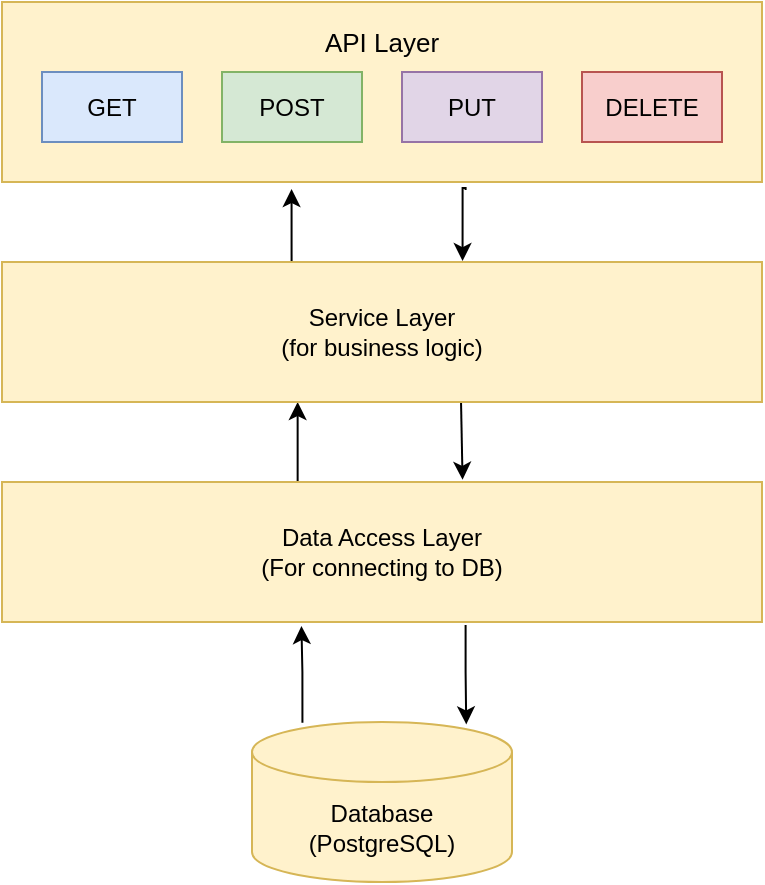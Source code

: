 <mxfile version="21.3.7" type="device">
  <diagram name="Page-1" id="lQYu1Ep1tUodmING0hj7">
    <mxGraphModel dx="538" dy="375" grid="1" gridSize="10" guides="1" tooltips="1" connect="1" arrows="1" fold="1" page="1" pageScale="1" pageWidth="850" pageHeight="1100" math="0" shadow="0">
      <root>
        <mxCell id="0" />
        <mxCell id="1" parent="0" />
        <mxCell id="QzVkWRImN2puyknzaTuE-14" style="edgeStyle=orthogonalEdgeStyle;rounded=0;orthogonalLoop=1;jettySize=auto;html=1;entryX=0.606;entryY=-0.007;entryDx=0;entryDy=0;entryPerimeter=0;exitX=0.61;exitY=1.045;exitDx=0;exitDy=0;exitPerimeter=0;" edge="1" parent="1" source="QzVkWRImN2puyknzaTuE-1" target="QzVkWRImN2puyknzaTuE-7">
          <mxGeometry relative="1" as="geometry">
            <Array as="points">
              <mxPoint x="430" y="203" />
            </Array>
          </mxGeometry>
        </mxCell>
        <mxCell id="QzVkWRImN2puyknzaTuE-1" value="" style="rounded=0;whiteSpace=wrap;html=1;fillColor=#fff2cc;strokeColor=#d6b656;" vertex="1" parent="1">
          <mxGeometry x="200" y="110" width="380" height="90" as="geometry" />
        </mxCell>
        <mxCell id="QzVkWRImN2puyknzaTuE-2" value="GET" style="rounded=0;whiteSpace=wrap;html=1;fillColor=#dae8fc;strokeColor=#6c8ebf;" vertex="1" parent="1">
          <mxGeometry x="220" y="145" width="70" height="35" as="geometry" />
        </mxCell>
        <mxCell id="QzVkWRImN2puyknzaTuE-3" value="POST" style="rounded=0;whiteSpace=wrap;html=1;fillColor=#d5e8d4;strokeColor=#82b366;" vertex="1" parent="1">
          <mxGeometry x="310" y="145" width="70" height="35" as="geometry" />
        </mxCell>
        <mxCell id="QzVkWRImN2puyknzaTuE-4" value="PUT" style="rounded=0;whiteSpace=wrap;html=1;fillColor=#e1d5e7;strokeColor=#9673a6;" vertex="1" parent="1">
          <mxGeometry x="400" y="145" width="70" height="35" as="geometry" />
        </mxCell>
        <mxCell id="QzVkWRImN2puyknzaTuE-5" value="DELETE" style="rounded=0;whiteSpace=wrap;html=1;fillColor=#f8cecc;strokeColor=#b85450;" vertex="1" parent="1">
          <mxGeometry x="490" y="145" width="70" height="35" as="geometry" />
        </mxCell>
        <mxCell id="QzVkWRImN2puyknzaTuE-12" style="edgeStyle=orthogonalEdgeStyle;rounded=0;orthogonalLoop=1;jettySize=auto;html=1;entryX=0.606;entryY=-0.016;entryDx=0;entryDy=0;entryPerimeter=0;exitX=0.604;exitY=1.004;exitDx=0;exitDy=0;exitPerimeter=0;" edge="1" parent="1" source="QzVkWRImN2puyknzaTuE-7" target="QzVkWRImN2puyknzaTuE-8">
          <mxGeometry relative="1" as="geometry" />
        </mxCell>
        <mxCell id="QzVkWRImN2puyknzaTuE-13" style="edgeStyle=orthogonalEdgeStyle;rounded=0;orthogonalLoop=1;jettySize=auto;html=1;entryX=0.389;entryY=1;entryDx=0;entryDy=0;entryPerimeter=0;exitX=0.389;exitY=0.037;exitDx=0;exitDy=0;exitPerimeter=0;" edge="1" parent="1" source="QzVkWRImN2puyknzaTuE-8" target="QzVkWRImN2puyknzaTuE-7">
          <mxGeometry relative="1" as="geometry" />
        </mxCell>
        <mxCell id="QzVkWRImN2puyknzaTuE-15" style="edgeStyle=orthogonalEdgeStyle;rounded=0;orthogonalLoop=1;jettySize=auto;html=1;entryX=0.381;entryY=1.039;entryDx=0;entryDy=0;entryPerimeter=0;exitX=0.385;exitY=0.019;exitDx=0;exitDy=0;exitPerimeter=0;" edge="1" parent="1" source="QzVkWRImN2puyknzaTuE-7" target="QzVkWRImN2puyknzaTuE-1">
          <mxGeometry relative="1" as="geometry" />
        </mxCell>
        <mxCell id="QzVkWRImN2puyknzaTuE-7" value="Service Layer&lt;br&gt;(for business logic)" style="rounded=0;whiteSpace=wrap;html=1;fillColor=#fff2cc;strokeColor=#d6b656;" vertex="1" parent="1">
          <mxGeometry x="200" y="240" width="380" height="70" as="geometry" />
        </mxCell>
        <mxCell id="QzVkWRImN2puyknzaTuE-10" style="edgeStyle=orthogonalEdgeStyle;rounded=0;orthogonalLoop=1;jettySize=auto;html=1;entryX=0.824;entryY=0.015;entryDx=0;entryDy=0;entryPerimeter=0;exitX=0.61;exitY=1.022;exitDx=0;exitDy=0;exitPerimeter=0;" edge="1" parent="1" source="QzVkWRImN2puyknzaTuE-8" target="QzVkWRImN2puyknzaTuE-9">
          <mxGeometry relative="1" as="geometry" />
        </mxCell>
        <mxCell id="QzVkWRImN2puyknzaTuE-8" value="Data Access Layer&lt;br&gt;(For connecting to DB)" style="rounded=0;whiteSpace=wrap;html=1;fillColor=#fff2cc;strokeColor=#d6b656;" vertex="1" parent="1">
          <mxGeometry x="200" y="350" width="380" height="70" as="geometry" />
        </mxCell>
        <mxCell id="QzVkWRImN2puyknzaTuE-11" style="edgeStyle=orthogonalEdgeStyle;rounded=0;orthogonalLoop=1;jettySize=auto;html=1;entryX=0.394;entryY=1.029;entryDx=0;entryDy=0;entryPerimeter=0;exitX=0.194;exitY=0.004;exitDx=0;exitDy=0;exitPerimeter=0;" edge="1" parent="1" source="QzVkWRImN2puyknzaTuE-9" target="QzVkWRImN2puyknzaTuE-8">
          <mxGeometry relative="1" as="geometry" />
        </mxCell>
        <mxCell id="QzVkWRImN2puyknzaTuE-9" value="Database&lt;br&gt;(PostgreSQL)" style="shape=cylinder3;whiteSpace=wrap;html=1;boundedLbl=1;backgroundOutline=1;size=15;fillColor=#fff2cc;strokeColor=#d6b656;" vertex="1" parent="1">
          <mxGeometry x="325" y="470" width="130" height="80" as="geometry" />
        </mxCell>
        <mxCell id="QzVkWRImN2puyknzaTuE-16" value="&lt;font style=&quot;font-size: 13px;&quot;&gt;API Layer&lt;/font&gt;" style="text;html=1;strokeColor=none;fillColor=none;align=center;verticalAlign=middle;whiteSpace=wrap;rounded=0;" vertex="1" parent="1">
          <mxGeometry x="360" y="115" width="60" height="30" as="geometry" />
        </mxCell>
      </root>
    </mxGraphModel>
  </diagram>
</mxfile>
